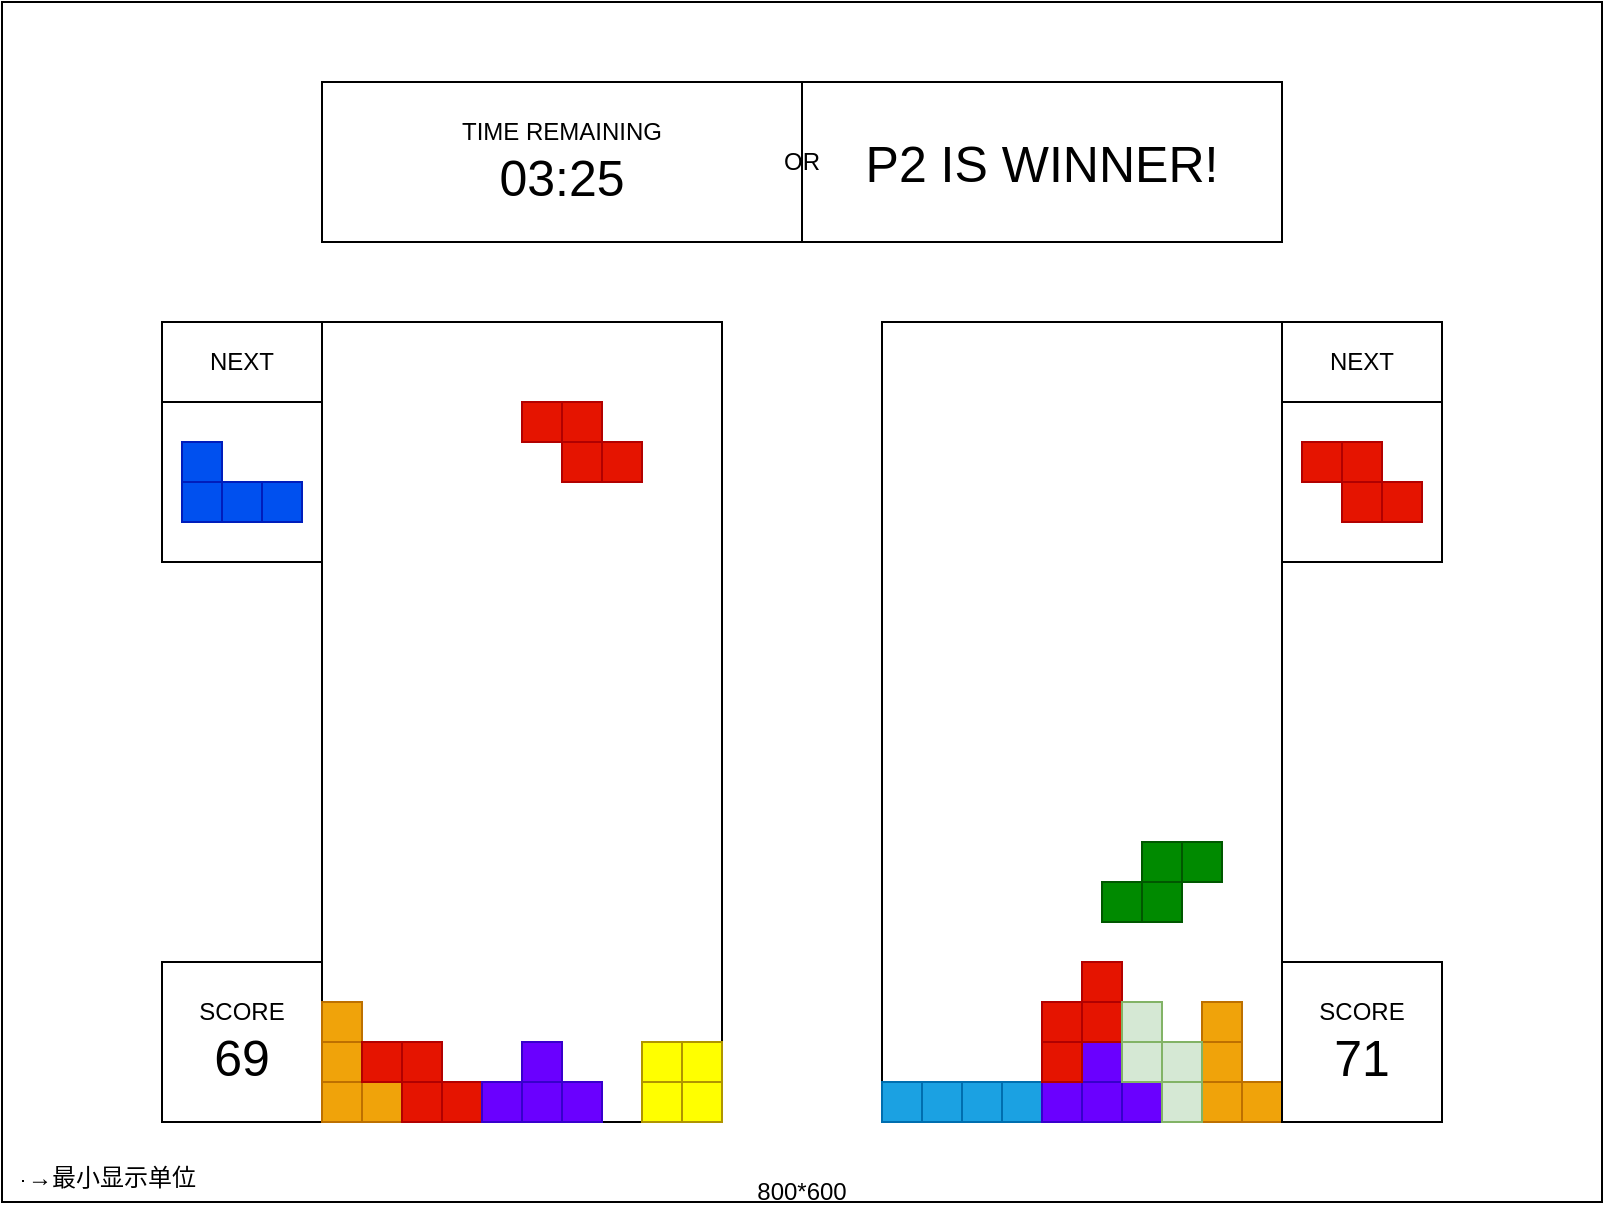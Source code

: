 <mxfile version="20.6.0" type="github">
  <diagram id="5oXw0mRgHBzclAZyAbjB" name="第 1 页">
    <mxGraphModel dx="767" dy="403" grid="1" gridSize="10" guides="1" tooltips="1" connect="1" arrows="1" fold="1" page="0" pageScale="1" pageWidth="827" pageHeight="1169" math="0" shadow="0">
      <root>
        <mxCell id="0" />
        <mxCell id="1" parent="0" />
        <mxCell id="F8sjzibDddwQlHmZez1S-1" value="" style="rounded=0;whiteSpace=wrap;html=1;fillColor=none;movable=0;resizable=0;rotatable=0;deletable=0;editable=0;connectable=0;" parent="1" vertex="1">
          <mxGeometry y="160" width="800" height="600" as="geometry" />
        </mxCell>
        <mxCell id="F8sjzibDddwQlHmZez1S-2" value="" style="rounded=0;whiteSpace=wrap;html=1;fillColor=none;movable=0;resizable=0;rotatable=0;deletable=0;editable=0;connectable=0;" parent="1" vertex="1">
          <mxGeometry x="440" y="320" width="200" height="400" as="geometry" />
        </mxCell>
        <mxCell id="F8sjzibDddwQlHmZez1S-3" value="" style="rounded=0;whiteSpace=wrap;html=1;fillColor=none;movable=0;resizable=0;rotatable=0;deletable=0;editable=0;connectable=0;" parent="1" vertex="1">
          <mxGeometry x="160" y="320" width="200" height="400" as="geometry" />
        </mxCell>
        <mxCell id="F8sjzibDddwQlHmZez1S-8" value="800*600" style="text;html=1;strokeColor=none;fillColor=none;align=center;verticalAlign=middle;whiteSpace=wrap;rounded=0;" parent="1" vertex="1">
          <mxGeometry x="370" y="740" width="60" height="30" as="geometry" />
        </mxCell>
        <mxCell id="F8sjzibDddwQlHmZez1S-10" value="SCORE&lt;br&gt;&lt;font style=&quot;font-size: 25px;&quot;&gt;69&lt;/font&gt;" style="rounded=0;whiteSpace=wrap;html=1;fillColor=none;movable=1;resizable=1;rotatable=1;deletable=1;editable=1;connectable=1;" parent="1" vertex="1">
          <mxGeometry x="80" y="640" width="80" height="80" as="geometry" />
        </mxCell>
        <mxCell id="F8sjzibDddwQlHmZez1S-11" value="NEXT" style="rounded=0;whiteSpace=wrap;html=1;fillColor=none;movable=0;resizable=0;rotatable=0;deletable=0;editable=0;connectable=0;" parent="1" vertex="1">
          <mxGeometry x="80" y="320" width="80" height="40" as="geometry" />
        </mxCell>
        <mxCell id="F8sjzibDddwQlHmZez1S-12" value="NEXT" style="rounded=0;whiteSpace=wrap;html=1;fillColor=none;movable=0;resizable=0;rotatable=0;deletable=0;editable=0;connectable=0;" parent="1" vertex="1">
          <mxGeometry x="640" y="320" width="80" height="40" as="geometry" />
        </mxCell>
        <mxCell id="F8sjzibDddwQlHmZez1S-13" value="TIME REMAINING&lt;br&gt;&lt;font style=&quot;font-size: 25px;&quot;&gt;03:25&lt;/font&gt;" style="rounded=0;whiteSpace=wrap;html=1;fillColor=none;movable=1;resizable=1;rotatable=1;deletable=1;editable=1;connectable=1;" parent="1" vertex="1">
          <mxGeometry x="160" y="200" width="240" height="80" as="geometry" />
        </mxCell>
        <mxCell id="F8sjzibDddwQlHmZez1S-14" value="" style="rounded=0;whiteSpace=wrap;html=1;fillColor=none;movable=1;resizable=1;rotatable=1;deletable=1;editable=1;connectable=1;" parent="1" vertex="1">
          <mxGeometry x="640" y="360" width="80" height="80" as="geometry" />
        </mxCell>
        <mxCell id="F8sjzibDddwQlHmZez1S-15" value="" style="rounded=0;whiteSpace=wrap;html=1;fillColor=none;movable=1;resizable=1;rotatable=1;deletable=1;editable=1;connectable=1;" parent="1" vertex="1">
          <mxGeometry x="80" y="360" width="80" height="80" as="geometry" />
        </mxCell>
        <mxCell id="F8sjzibDddwQlHmZez1S-34" value="" style="group" parent="1" vertex="1" connectable="0">
          <mxGeometry x="160" y="660" width="40" height="60" as="geometry" />
        </mxCell>
        <mxCell id="F8sjzibDddwQlHmZez1S-16" value="" style="rounded=0;whiteSpace=wrap;html=1;fillColor=#f0a30a;strokeColor=#BD7000;fontColor=#000000;" parent="F8sjzibDddwQlHmZez1S-34" vertex="1">
          <mxGeometry y="40" width="20" height="20" as="geometry" />
        </mxCell>
        <mxCell id="F8sjzibDddwQlHmZez1S-17" value="" style="rounded=0;whiteSpace=wrap;html=1;fillColor=#f0a30a;strokeColor=#BD7000;fontColor=#000000;" parent="F8sjzibDddwQlHmZez1S-34" vertex="1">
          <mxGeometry x="20" y="40" width="20" height="20" as="geometry" />
        </mxCell>
        <mxCell id="F8sjzibDddwQlHmZez1S-30" value="" style="rounded=0;whiteSpace=wrap;html=1;fillColor=#f0a30a;strokeColor=#BD7000;fontColor=#000000;" parent="F8sjzibDddwQlHmZez1S-34" vertex="1">
          <mxGeometry y="20" width="20" height="20" as="geometry" />
        </mxCell>
        <mxCell id="F8sjzibDddwQlHmZez1S-31" value="" style="rounded=0;whiteSpace=wrap;html=1;fillColor=#f0a30a;strokeColor=#BD7000;fontColor=#000000;" parent="F8sjzibDddwQlHmZez1S-34" vertex="1">
          <mxGeometry width="20" height="20" as="geometry" />
        </mxCell>
        <mxCell id="F8sjzibDddwQlHmZez1S-35" value="" style="group" parent="1" vertex="1" connectable="0">
          <mxGeometry x="180" y="680" width="60" height="40" as="geometry" />
        </mxCell>
        <mxCell id="F8sjzibDddwQlHmZez1S-18" value="" style="rounded=0;whiteSpace=wrap;html=1;fillColor=#e51400;strokeColor=#B20000;fontColor=#ffffff;" parent="F8sjzibDddwQlHmZez1S-35" vertex="1">
          <mxGeometry x="20" y="20" width="20" height="20" as="geometry" />
        </mxCell>
        <mxCell id="F8sjzibDddwQlHmZez1S-19" value="" style="rounded=0;whiteSpace=wrap;html=1;fillColor=#e51400;strokeColor=#B20000;fontColor=#ffffff;" parent="F8sjzibDddwQlHmZez1S-35" vertex="1">
          <mxGeometry x="40" y="20" width="20" height="20" as="geometry" />
        </mxCell>
        <mxCell id="F8sjzibDddwQlHmZez1S-32" value="" style="rounded=0;whiteSpace=wrap;html=1;fillColor=#e51400;strokeColor=#B20000;fontColor=#ffffff;" parent="F8sjzibDddwQlHmZez1S-35" vertex="1">
          <mxGeometry x="20" width="20" height="20" as="geometry" />
        </mxCell>
        <mxCell id="F8sjzibDddwQlHmZez1S-33" value="" style="rounded=0;whiteSpace=wrap;html=1;fillColor=#e51400;strokeColor=#B20000;fontColor=#ffffff;" parent="F8sjzibDddwQlHmZez1S-35" vertex="1">
          <mxGeometry width="20" height="20" as="geometry" />
        </mxCell>
        <mxCell id="F8sjzibDddwQlHmZez1S-36" value="" style="group" parent="1" vertex="1" connectable="0">
          <mxGeometry x="240" y="680" width="60" height="40" as="geometry" />
        </mxCell>
        <mxCell id="F8sjzibDddwQlHmZez1S-20" value="" style="rounded=0;whiteSpace=wrap;html=1;fillColor=#6a00ff;strokeColor=#3700CC;fontColor=#ffffff;" parent="F8sjzibDddwQlHmZez1S-36" vertex="1">
          <mxGeometry y="20" width="20" height="20" as="geometry" />
        </mxCell>
        <mxCell id="F8sjzibDddwQlHmZez1S-21" value="" style="rounded=0;whiteSpace=wrap;html=1;fillColor=#6a00ff;strokeColor=#3700CC;fontColor=#ffffff;" parent="F8sjzibDddwQlHmZez1S-36" vertex="1">
          <mxGeometry x="20" y="20" width="20" height="20" as="geometry" />
        </mxCell>
        <mxCell id="F8sjzibDddwQlHmZez1S-22" value="" style="rounded=0;whiteSpace=wrap;html=1;fillColor=#6a00ff;strokeColor=#3700CC;fontColor=#ffffff;" parent="F8sjzibDddwQlHmZez1S-36" vertex="1">
          <mxGeometry x="40" y="20" width="20" height="20" as="geometry" />
        </mxCell>
        <mxCell id="F8sjzibDddwQlHmZez1S-29" value="" style="rounded=0;whiteSpace=wrap;html=1;fillColor=#6a00ff;strokeColor=#3700CC;fontColor=#ffffff;" parent="F8sjzibDddwQlHmZez1S-36" vertex="1">
          <mxGeometry x="20" width="20" height="20" as="geometry" />
        </mxCell>
        <mxCell id="F8sjzibDddwQlHmZez1S-37" value="" style="group" parent="1" vertex="1" connectable="0">
          <mxGeometry x="320" y="680" width="40" height="40" as="geometry" />
        </mxCell>
        <mxCell id="F8sjzibDddwQlHmZez1S-23" value="" style="rounded=0;whiteSpace=wrap;html=1;fillColor=#FFFF00;strokeColor=#B09500;fontColor=#000000;" parent="F8sjzibDddwQlHmZez1S-37" vertex="1">
          <mxGeometry x="20" y="20" width="20" height="20" as="geometry" />
        </mxCell>
        <mxCell id="F8sjzibDddwQlHmZez1S-26" value="" style="rounded=0;whiteSpace=wrap;html=1;fillColor=#FFFF00;strokeColor=#B09500;fontColor=#000000;" parent="F8sjzibDddwQlHmZez1S-37" vertex="1">
          <mxGeometry y="20" width="20" height="20" as="geometry" />
        </mxCell>
        <mxCell id="F8sjzibDddwQlHmZez1S-27" value="" style="rounded=0;whiteSpace=wrap;html=1;fillColor=#FFFF00;strokeColor=#B09500;fontColor=#000000;" parent="F8sjzibDddwQlHmZez1S-37" vertex="1">
          <mxGeometry x="20" width="20" height="20" as="geometry" />
        </mxCell>
        <mxCell id="F8sjzibDddwQlHmZez1S-28" value="" style="rounded=0;whiteSpace=wrap;html=1;fillColor=#FFFF00;strokeColor=#B09500;fontColor=#000000;" parent="F8sjzibDddwQlHmZez1S-37" vertex="1">
          <mxGeometry width="20" height="20" as="geometry" />
        </mxCell>
        <mxCell id="F8sjzibDddwQlHmZez1S-38" value="" style="group;rotation=-90;" parent="1" vertex="1" connectable="0">
          <mxGeometry x="100" y="370" width="40" height="60" as="geometry" />
        </mxCell>
        <mxCell id="F8sjzibDddwQlHmZez1S-39" value="" style="rounded=0;whiteSpace=wrap;html=1;fillColor=#0050ef;strokeColor=#001DBC;fontColor=#ffffff;rotation=-90;" parent="F8sjzibDddwQlHmZez1S-38" vertex="1">
          <mxGeometry x="30" y="30" width="20" height="20" as="geometry" />
        </mxCell>
        <mxCell id="F8sjzibDddwQlHmZez1S-40" value="" style="rounded=0;whiteSpace=wrap;html=1;fillColor=#0050ef;strokeColor=#001DBC;fontColor=#ffffff;rotation=-90;" parent="F8sjzibDddwQlHmZez1S-38" vertex="1">
          <mxGeometry x="-10" y="10" width="20" height="20" as="geometry" />
        </mxCell>
        <mxCell id="F8sjzibDddwQlHmZez1S-41" value="" style="rounded=0;whiteSpace=wrap;html=1;fillColor=#0050ef;strokeColor=#001DBC;fontColor=#ffffff;rotation=-90;" parent="F8sjzibDddwQlHmZez1S-38" vertex="1">
          <mxGeometry x="10" y="30" width="20" height="20" as="geometry" />
        </mxCell>
        <mxCell id="F8sjzibDddwQlHmZez1S-42" value="" style="rounded=0;whiteSpace=wrap;html=1;fillColor=#0050ef;strokeColor=#001DBC;fontColor=#ffffff;rotation=-90;" parent="F8sjzibDddwQlHmZez1S-38" vertex="1">
          <mxGeometry x="-10" y="30" width="20" height="20" as="geometry" />
        </mxCell>
        <mxCell id="F8sjzibDddwQlHmZez1S-53" value="" style="group" parent="1" vertex="1" connectable="0">
          <mxGeometry x="440" y="700" width="80" height="20" as="geometry" />
        </mxCell>
        <mxCell id="F8sjzibDddwQlHmZez1S-51" value="" style="rounded=0;whiteSpace=wrap;html=1;fillColor=#1ba1e2;strokeColor=#006EAF;fontColor=#ffffff;" parent="F8sjzibDddwQlHmZez1S-53" vertex="1">
          <mxGeometry x="40" width="20" height="20" as="geometry" />
        </mxCell>
        <mxCell id="F8sjzibDddwQlHmZez1S-52" value="" style="rounded=0;whiteSpace=wrap;html=1;fillColor=#1ba1e2;strokeColor=#006EAF;fontColor=#ffffff;" parent="F8sjzibDddwQlHmZez1S-53" vertex="1">
          <mxGeometry x="60" width="20" height="20" as="geometry" />
        </mxCell>
        <mxCell id="F8sjzibDddwQlHmZez1S-49" value="" style="rounded=0;whiteSpace=wrap;html=1;fillColor=#1ba1e2;strokeColor=#006EAF;fontColor=#ffffff;" parent="F8sjzibDddwQlHmZez1S-53" vertex="1">
          <mxGeometry x="20" width="20" height="20" as="geometry" />
        </mxCell>
        <mxCell id="F8sjzibDddwQlHmZez1S-50" value="" style="rounded=0;whiteSpace=wrap;html=1;fillColor=#1ba1e2;strokeColor=#006EAF;fontColor=#ffffff;" parent="F8sjzibDddwQlHmZez1S-53" vertex="1">
          <mxGeometry width="20" height="20" as="geometry" />
        </mxCell>
        <mxCell id="F8sjzibDddwQlHmZez1S-58" value="" style="group" parent="1" vertex="1" connectable="0">
          <mxGeometry x="520" y="680" width="60" height="40" as="geometry" />
        </mxCell>
        <mxCell id="F8sjzibDddwQlHmZez1S-59" value="" style="rounded=0;whiteSpace=wrap;html=1;fillColor=#6a00ff;strokeColor=#3700CC;fontColor=#ffffff;" parent="F8sjzibDddwQlHmZez1S-58" vertex="1">
          <mxGeometry y="20" width="20" height="20" as="geometry" />
        </mxCell>
        <mxCell id="F8sjzibDddwQlHmZez1S-60" value="" style="rounded=0;whiteSpace=wrap;html=1;fillColor=#6a00ff;strokeColor=#3700CC;fontColor=#ffffff;" parent="F8sjzibDddwQlHmZez1S-58" vertex="1">
          <mxGeometry x="20" y="20" width="20" height="20" as="geometry" />
        </mxCell>
        <mxCell id="F8sjzibDddwQlHmZez1S-61" value="" style="rounded=0;whiteSpace=wrap;html=1;fillColor=#6a00ff;strokeColor=#3700CC;fontColor=#ffffff;" parent="F8sjzibDddwQlHmZez1S-58" vertex="1">
          <mxGeometry x="40" y="20" width="20" height="20" as="geometry" />
        </mxCell>
        <mxCell id="F8sjzibDddwQlHmZez1S-62" value="" style="rounded=0;whiteSpace=wrap;html=1;fillColor=#6a00ff;strokeColor=#3700CC;fontColor=#ffffff;" parent="F8sjzibDddwQlHmZez1S-58" vertex="1">
          <mxGeometry x="20" width="20" height="20" as="geometry" />
        </mxCell>
        <mxCell id="F8sjzibDddwQlHmZez1S-63" value="" style="group;rotation=90;" parent="1" vertex="1" connectable="0">
          <mxGeometry x="510" y="650" width="60" height="40" as="geometry" />
        </mxCell>
        <mxCell id="F8sjzibDddwQlHmZez1S-64" value="" style="rounded=0;whiteSpace=wrap;html=1;fillColor=#e51400;strokeColor=#B20000;fontColor=#ffffff;rotation=90;" parent="F8sjzibDddwQlHmZez1S-63" vertex="1">
          <mxGeometry x="10" y="10" width="20" height="20" as="geometry" />
        </mxCell>
        <mxCell id="F8sjzibDddwQlHmZez1S-65" value="" style="rounded=0;whiteSpace=wrap;html=1;fillColor=#e51400;strokeColor=#B20000;fontColor=#ffffff;rotation=90;" parent="F8sjzibDddwQlHmZez1S-63" vertex="1">
          <mxGeometry x="10" y="30" width="20" height="20" as="geometry" />
        </mxCell>
        <mxCell id="F8sjzibDddwQlHmZez1S-66" value="" style="rounded=0;whiteSpace=wrap;html=1;fillColor=#e51400;strokeColor=#B20000;fontColor=#ffffff;rotation=90;" parent="F8sjzibDddwQlHmZez1S-63" vertex="1">
          <mxGeometry x="30" y="10" width="20" height="20" as="geometry" />
        </mxCell>
        <mxCell id="F8sjzibDddwQlHmZez1S-67" value="" style="rounded=0;whiteSpace=wrap;html=1;fillColor=#e51400;strokeColor=#B20000;fontColor=#ffffff;rotation=90;" parent="F8sjzibDddwQlHmZez1S-63" vertex="1">
          <mxGeometry x="30" y="-10" width="20" height="20" as="geometry" />
        </mxCell>
        <mxCell id="F8sjzibDddwQlHmZez1S-68" value="" style="group" parent="1" vertex="1" connectable="0">
          <mxGeometry x="600" y="660" width="40" height="60" as="geometry" />
        </mxCell>
        <mxCell id="F8sjzibDddwQlHmZez1S-69" value="" style="rounded=0;whiteSpace=wrap;html=1;fillColor=#f0a30a;strokeColor=#BD7000;fontColor=#000000;" parent="F8sjzibDddwQlHmZez1S-68" vertex="1">
          <mxGeometry y="40" width="20" height="20" as="geometry" />
        </mxCell>
        <mxCell id="F8sjzibDddwQlHmZez1S-70" value="" style="rounded=0;whiteSpace=wrap;html=1;fillColor=#f0a30a;strokeColor=#BD7000;fontColor=#000000;" parent="F8sjzibDddwQlHmZez1S-68" vertex="1">
          <mxGeometry x="20" y="40" width="20" height="20" as="geometry" />
        </mxCell>
        <mxCell id="F8sjzibDddwQlHmZez1S-71" value="" style="rounded=0;whiteSpace=wrap;html=1;fillColor=#f0a30a;strokeColor=#BD7000;fontColor=#000000;" parent="F8sjzibDddwQlHmZez1S-68" vertex="1">
          <mxGeometry y="20" width="20" height="20" as="geometry" />
        </mxCell>
        <mxCell id="F8sjzibDddwQlHmZez1S-72" value="" style="rounded=0;whiteSpace=wrap;html=1;fillColor=#f0a30a;strokeColor=#BD7000;fontColor=#000000;" parent="F8sjzibDddwQlHmZez1S-68" vertex="1">
          <mxGeometry width="20" height="20" as="geometry" />
        </mxCell>
        <mxCell id="F8sjzibDddwQlHmZez1S-73" value="" style="group;rotation=-180;" parent="1" vertex="1" connectable="0">
          <mxGeometry x="550" y="580" width="60" height="40" as="geometry" />
        </mxCell>
        <mxCell id="F8sjzibDddwQlHmZez1S-74" value="" style="rounded=0;whiteSpace=wrap;html=1;fillColor=#008a00;strokeColor=#005700;fontColor=#ffffff;rotation=-180;" parent="F8sjzibDddwQlHmZez1S-73" vertex="1">
          <mxGeometry x="20" width="20" height="20" as="geometry" />
        </mxCell>
        <mxCell id="F8sjzibDddwQlHmZez1S-75" value="" style="rounded=0;whiteSpace=wrap;html=1;fillColor=#008a00;strokeColor=#005700;fontColor=#ffffff;rotation=-180;" parent="F8sjzibDddwQlHmZez1S-73" vertex="1">
          <mxGeometry x="40" width="20" height="20" as="geometry" />
        </mxCell>
        <mxCell id="F8sjzibDddwQlHmZez1S-76" value="" style="rounded=0;whiteSpace=wrap;html=1;fillColor=#008a00;strokeColor=#005700;fontColor=#ffffff;rotation=-180;" parent="F8sjzibDddwQlHmZez1S-73" vertex="1">
          <mxGeometry x="20" y="20" width="20" height="20" as="geometry" />
        </mxCell>
        <mxCell id="F8sjzibDddwQlHmZez1S-77" value="" style="rounded=0;whiteSpace=wrap;html=1;fillColor=#008a00;strokeColor=#005700;fontColor=#ffffff;rotation=-180;" parent="F8sjzibDddwQlHmZez1S-73" vertex="1">
          <mxGeometry y="20" width="20" height="20" as="geometry" />
        </mxCell>
        <mxCell id="F8sjzibDddwQlHmZez1S-89" value="SCORE&lt;br&gt;&lt;span style=&quot;font-size: 25px;&quot;&gt;71&lt;/span&gt;" style="rounded=0;whiteSpace=wrap;html=1;fillColor=none;movable=0;resizable=0;rotatable=0;deletable=0;editable=0;connectable=0;" parent="1" vertex="1">
          <mxGeometry x="640" y="640" width="80" height="80" as="geometry" />
        </mxCell>
        <mxCell id="F8sjzibDddwQlHmZez1S-100" value="&lt;font style=&quot;font-size: 25px;&quot;&gt;P2 IS WINNER!&lt;/font&gt;" style="rounded=0;whiteSpace=wrap;html=1;fillColor=none;movable=1;resizable=1;rotatable=1;deletable=1;editable=1;connectable=1;" parent="1" vertex="1">
          <mxGeometry x="400" y="200" width="240" height="80" as="geometry" />
        </mxCell>
        <mxCell id="F8sjzibDddwQlHmZez1S-101" value="OR" style="text;html=1;strokeColor=none;fillColor=none;align=center;verticalAlign=middle;whiteSpace=wrap;rounded=0;" parent="1" vertex="1">
          <mxGeometry x="370" y="225" width="60" height="30" as="geometry" />
        </mxCell>
        <mxCell id="F8sjzibDddwQlHmZez1S-102" value="" style="group" parent="1" vertex="1" connectable="0">
          <mxGeometry x="260" y="360" width="60" height="40" as="geometry" />
        </mxCell>
        <mxCell id="F8sjzibDddwQlHmZez1S-103" value="" style="rounded=0;whiteSpace=wrap;html=1;fillColor=#e51400;strokeColor=#B20000;fontColor=#ffffff;" parent="F8sjzibDddwQlHmZez1S-102" vertex="1">
          <mxGeometry x="20" y="20" width="20" height="20" as="geometry" />
        </mxCell>
        <mxCell id="F8sjzibDddwQlHmZez1S-104" value="" style="rounded=0;whiteSpace=wrap;html=1;fillColor=#e51400;strokeColor=#B20000;fontColor=#ffffff;" parent="F8sjzibDddwQlHmZez1S-102" vertex="1">
          <mxGeometry x="40" y="20" width="20" height="20" as="geometry" />
        </mxCell>
        <mxCell id="F8sjzibDddwQlHmZez1S-105" value="" style="rounded=0;whiteSpace=wrap;html=1;fillColor=#e51400;strokeColor=#B20000;fontColor=#ffffff;" parent="F8sjzibDddwQlHmZez1S-102" vertex="1">
          <mxGeometry x="20" width="20" height="20" as="geometry" />
        </mxCell>
        <mxCell id="F8sjzibDddwQlHmZez1S-106" value="" style="rounded=0;whiteSpace=wrap;html=1;fillColor=#e51400;strokeColor=#B20000;fontColor=#ffffff;" parent="F8sjzibDddwQlHmZez1S-102" vertex="1">
          <mxGeometry width="20" height="20" as="geometry" />
        </mxCell>
        <mxCell id="KVjwW78dqXMxwQNabTCl-1" value="" style="rounded=0;whiteSpace=wrap;html=1;strokeColor=none;fillColor=#000000;" parent="1" vertex="1">
          <mxGeometry x="10" y="749" width="1" height="1" as="geometry" />
        </mxCell>
        <mxCell id="KVjwW78dqXMxwQNabTCl-2" value="→最小显示单位" style="text;html=1;strokeColor=none;fillColor=none;align=center;verticalAlign=middle;whiteSpace=wrap;rounded=0;" parent="1" vertex="1">
          <mxGeometry x="5" y="732.5" width="100" height="30" as="geometry" />
        </mxCell>
        <mxCell id="LZAjPerPcCQROmMQ6fTj-1" value="" style="group;rotation=90;" parent="1" vertex="1" connectable="0">
          <mxGeometry x="550" y="670" width="60" height="40" as="geometry" />
        </mxCell>
        <mxCell id="LZAjPerPcCQROmMQ6fTj-2" value="" style="rounded=0;whiteSpace=wrap;html=1;fillColor=#d5e8d4;strokeColor=#82b366;rotation=90;" parent="LZAjPerPcCQROmMQ6fTj-1" vertex="1">
          <mxGeometry x="10" y="10" width="20" height="20" as="geometry" />
        </mxCell>
        <mxCell id="LZAjPerPcCQROmMQ6fTj-3" value="" style="rounded=0;whiteSpace=wrap;html=1;fillColor=#d5e8d4;strokeColor=#82b366;rotation=90;" parent="LZAjPerPcCQROmMQ6fTj-1" vertex="1">
          <mxGeometry x="10" y="-10" width="20" height="20" as="geometry" />
        </mxCell>
        <mxCell id="LZAjPerPcCQROmMQ6fTj-4" value="" style="rounded=0;whiteSpace=wrap;html=1;fillColor=#d5e8d4;strokeColor=#82b366;rotation=90;" parent="LZAjPerPcCQROmMQ6fTj-1" vertex="1">
          <mxGeometry x="30" y="10" width="20" height="20" as="geometry" />
        </mxCell>
        <mxCell id="LZAjPerPcCQROmMQ6fTj-5" value="" style="rounded=0;whiteSpace=wrap;html=1;fillColor=#d5e8d4;strokeColor=#82b366;rotation=90;" parent="LZAjPerPcCQROmMQ6fTj-1" vertex="1">
          <mxGeometry x="30" y="30" width="20" height="20" as="geometry" />
        </mxCell>
        <mxCell id="6uKrJ72Y7NZ556hVUs0e-22" value="" style="group;rotation=-180;" vertex="1" connectable="0" parent="1">
          <mxGeometry x="650" y="380" width="60" height="40" as="geometry" />
        </mxCell>
        <mxCell id="6uKrJ72Y7NZ556hVUs0e-23" value="" style="rounded=0;whiteSpace=wrap;html=1;fillColor=#e51400;strokeColor=#B20000;fontColor=#ffffff;rotation=-180;" vertex="1" parent="6uKrJ72Y7NZ556hVUs0e-22">
          <mxGeometry x="20" width="20" height="20" as="geometry" />
        </mxCell>
        <mxCell id="6uKrJ72Y7NZ556hVUs0e-24" value="" style="rounded=0;whiteSpace=wrap;html=1;fillColor=#e51400;strokeColor=#B20000;fontColor=#ffffff;rotation=-180;" vertex="1" parent="6uKrJ72Y7NZ556hVUs0e-22">
          <mxGeometry width="20" height="20" as="geometry" />
        </mxCell>
        <mxCell id="6uKrJ72Y7NZ556hVUs0e-25" value="" style="rounded=0;whiteSpace=wrap;html=1;fillColor=#e51400;strokeColor=#B20000;fontColor=#ffffff;rotation=-180;" vertex="1" parent="6uKrJ72Y7NZ556hVUs0e-22">
          <mxGeometry x="20" y="20" width="20" height="20" as="geometry" />
        </mxCell>
        <mxCell id="6uKrJ72Y7NZ556hVUs0e-26" value="" style="rounded=0;whiteSpace=wrap;html=1;fillColor=#e51400;strokeColor=#B20000;fontColor=#ffffff;rotation=-180;" vertex="1" parent="6uKrJ72Y7NZ556hVUs0e-22">
          <mxGeometry x="40" y="20" width="20" height="20" as="geometry" />
        </mxCell>
      </root>
    </mxGraphModel>
  </diagram>
</mxfile>
